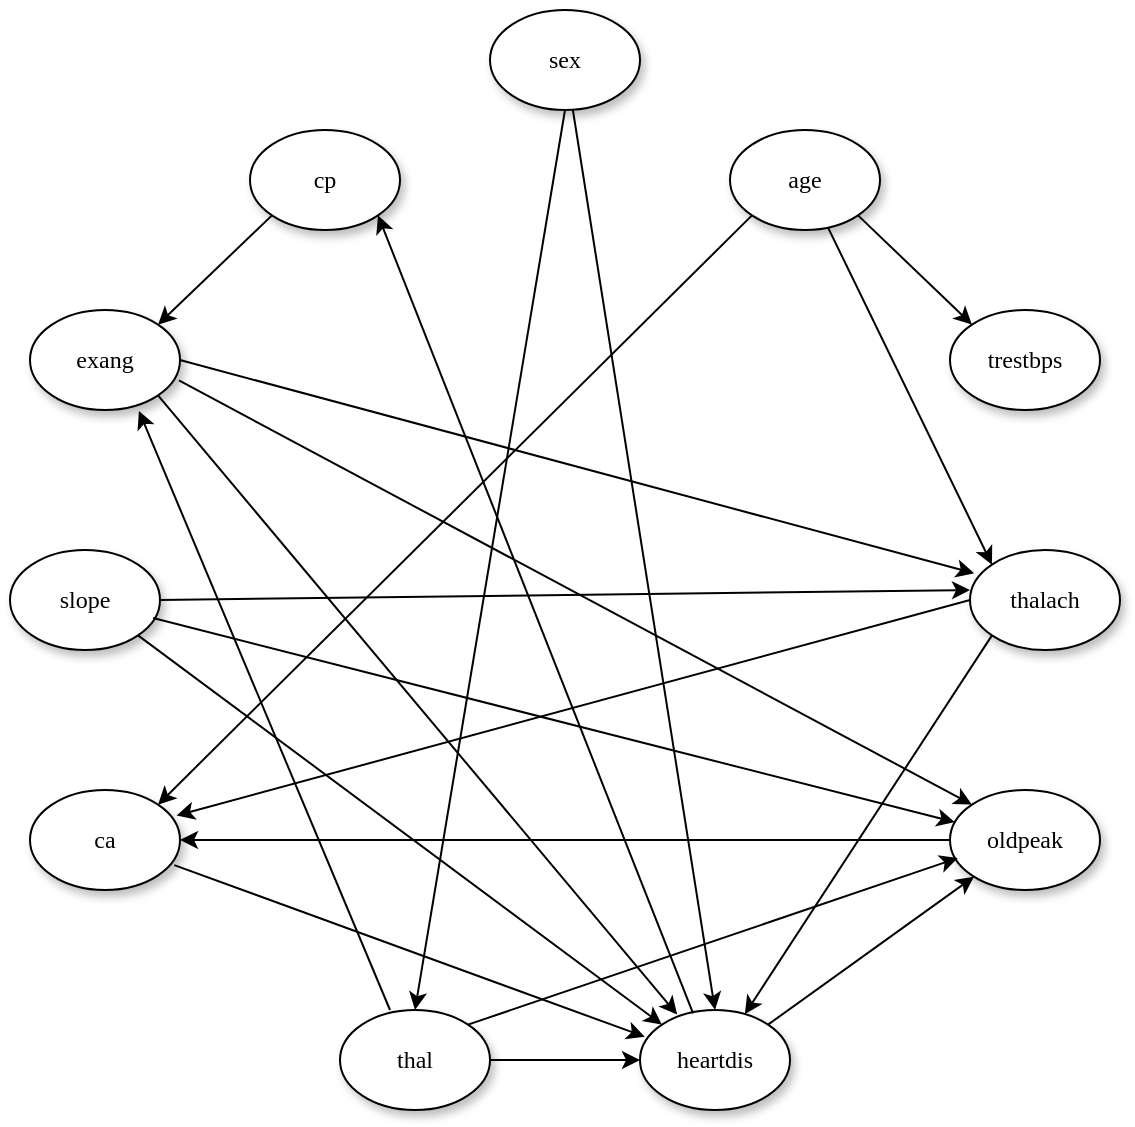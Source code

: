 <mxfile version="21.0.6" type="device"><diagram name="Page-1" id="42789a77-a242-8287-6e28-9cd8cfd52e62"><mxGraphModel dx="1122" dy="606" grid="0" gridSize="10" guides="1" tooltips="1" connect="1" arrows="1" fold="1" page="1" pageScale="1" pageWidth="1100" pageHeight="850" background="none" math="0" shadow="0"><root><mxCell id="0"/><mxCell id="1" parent="0"/><mxCell id="9-PVz-duP1QArUiXDuFB-1" value="heartdis" style="ellipse;whiteSpace=wrap;html=1;rounded=0;shadow=1;comic=0;labelBackgroundColor=none;strokeWidth=1;fontFamily=Verdana;fontSize=12;align=center;" parent="1" vertex="1"><mxGeometry x="515" y="550" width="75" height="50" as="geometry"/></mxCell><mxCell id="9-PVz-duP1QArUiXDuFB-2" value="age" style="ellipse;whiteSpace=wrap;html=1;rounded=0;shadow=1;comic=0;labelBackgroundColor=none;strokeWidth=1;fontFamily=Verdana;fontSize=12;align=center;" parent="1" vertex="1"><mxGeometry x="560" y="110" width="75" height="50" as="geometry"/></mxCell><mxCell id="9-PVz-duP1QArUiXDuFB-4" value="oldpeak" style="ellipse;whiteSpace=wrap;html=1;rounded=0;shadow=1;comic=0;labelBackgroundColor=none;strokeWidth=1;fontFamily=Verdana;fontSize=12;align=center;" parent="1" vertex="1"><mxGeometry x="670" y="440" width="75" height="50" as="geometry"/></mxCell><mxCell id="9-PVz-duP1QArUiXDuFB-6" value="thalach" style="ellipse;whiteSpace=wrap;html=1;rounded=0;shadow=1;comic=0;labelBackgroundColor=none;strokeWidth=1;fontFamily=Verdana;fontSize=12;align=center;" parent="1" vertex="1"><mxGeometry x="680" y="320" width="75" height="50" as="geometry"/></mxCell><mxCell id="9-PVz-duP1QArUiXDuFB-7" value="trestbps" style="ellipse;whiteSpace=wrap;html=1;rounded=0;shadow=1;comic=0;labelBackgroundColor=none;strokeWidth=1;fontFamily=Verdana;fontSize=12;align=center;" parent="1" vertex="1"><mxGeometry x="670" y="200" width="75" height="50" as="geometry"/></mxCell><mxCell id="9-PVz-duP1QArUiXDuFB-9" value="cp" style="ellipse;whiteSpace=wrap;html=1;rounded=0;shadow=1;comic=0;labelBackgroundColor=none;strokeWidth=1;fontFamily=Verdana;fontSize=12;align=center;" parent="1" vertex="1"><mxGeometry x="320" y="110" width="75" height="50" as="geometry"/></mxCell><mxCell id="9-PVz-duP1QArUiXDuFB-10" value="sex" style="ellipse;whiteSpace=wrap;html=1;rounded=0;shadow=1;comic=0;labelBackgroundColor=none;strokeWidth=1;fontFamily=Verdana;fontSize=12;align=center;" parent="1" vertex="1"><mxGeometry x="440" y="50" width="75" height="50" as="geometry"/></mxCell><mxCell id="9-PVz-duP1QArUiXDuFB-11" value="thal" style="ellipse;whiteSpace=wrap;html=1;rounded=0;shadow=1;comic=0;labelBackgroundColor=none;strokeWidth=1;fontFamily=Verdana;fontSize=12;align=center;" parent="1" vertex="1"><mxGeometry x="365" y="550" width="75" height="50" as="geometry"/></mxCell><mxCell id="9-PVz-duP1QArUiXDuFB-12" value="ca" style="ellipse;whiteSpace=wrap;html=1;rounded=0;shadow=1;comic=0;labelBackgroundColor=none;strokeWidth=1;fontFamily=Verdana;fontSize=12;align=center;" parent="1" vertex="1"><mxGeometry x="210" y="440" width="75" height="50" as="geometry"/></mxCell><mxCell id="9-PVz-duP1QArUiXDuFB-13" value="slope" style="ellipse;whiteSpace=wrap;html=1;rounded=0;shadow=1;comic=0;labelBackgroundColor=none;strokeWidth=1;fontFamily=Verdana;fontSize=12;align=center;" parent="1" vertex="1"><mxGeometry x="200" y="320" width="75" height="50" as="geometry"/></mxCell><mxCell id="9-PVz-duP1QArUiXDuFB-14" value="exang" style="ellipse;whiteSpace=wrap;html=1;rounded=0;shadow=1;comic=0;labelBackgroundColor=none;strokeWidth=1;fontFamily=Verdana;fontSize=12;align=center;" parent="1" vertex="1"><mxGeometry x="210" y="200" width="75" height="50" as="geometry"/></mxCell><mxCell id="9-PVz-duP1QArUiXDuFB-37" value="" style="endArrow=classic;html=1;rounded=0;entryX=0.5;entryY=0;entryDx=0;entryDy=0;" parent="1" source="9-PVz-duP1QArUiXDuFB-10" target="9-PVz-duP1QArUiXDuFB-1" edge="1"><mxGeometry width="50" height="50" relative="1" as="geometry"><mxPoint x="478" y="100" as="sourcePoint"/><mxPoint x="550" y="550" as="targetPoint"/></mxGeometry></mxCell><mxCell id="9-PVz-duP1QArUiXDuFB-38" value="" style="endArrow=classic;html=1;rounded=0;exitX=0.5;exitY=1;exitDx=0;exitDy=0;entryX=0.5;entryY=0;entryDx=0;entryDy=0;" parent="1" source="9-PVz-duP1QArUiXDuFB-10" target="9-PVz-duP1QArUiXDuFB-11" edge="1"><mxGeometry width="50" height="50" relative="1" as="geometry"><mxPoint x="488" y="100" as="sourcePoint"/><mxPoint x="553" y="580" as="targetPoint"/></mxGeometry></mxCell><mxCell id="9-PVz-duP1QArUiXDuFB-39" value="" style="endArrow=classic;html=1;rounded=0;exitX=0;exitY=1;exitDx=0;exitDy=0;entryX=1;entryY=0;entryDx=0;entryDy=0;" parent="1" source="9-PVz-duP1QArUiXDuFB-9" target="9-PVz-duP1QArUiXDuFB-14" edge="1"><mxGeometry width="50" height="50" relative="1" as="geometry"><mxPoint x="498" y="110" as="sourcePoint"/><mxPoint x="563" y="590" as="targetPoint"/></mxGeometry></mxCell><mxCell id="9-PVz-duP1QArUiXDuFB-40" value="" style="endArrow=classic;html=1;rounded=0;exitX=1;exitY=1;exitDx=0;exitDy=0;entryX=0;entryY=0;entryDx=0;entryDy=0;" parent="1" source="9-PVz-duP1QArUiXDuFB-2" target="9-PVz-duP1QArUiXDuFB-7" edge="1"><mxGeometry width="50" height="50" relative="1" as="geometry"><mxPoint x="508" y="120" as="sourcePoint"/><mxPoint x="573" y="600" as="targetPoint"/></mxGeometry></mxCell><mxCell id="9-PVz-duP1QArUiXDuFB-41" value="" style="endArrow=classic;html=1;rounded=0;entryX=0;entryY=0;entryDx=0;entryDy=0;" parent="1" source="9-PVz-duP1QArUiXDuFB-2" target="9-PVz-duP1QArUiXDuFB-6" edge="1"><mxGeometry width="50" height="50" relative="1" as="geometry"><mxPoint x="518" y="130" as="sourcePoint"/><mxPoint x="583" y="610" as="targetPoint"/></mxGeometry></mxCell><mxCell id="9-PVz-duP1QArUiXDuFB-42" value="" style="endArrow=classic;html=1;rounded=0;exitX=0;exitY=1;exitDx=0;exitDy=0;entryX=1;entryY=0;entryDx=0;entryDy=0;" parent="1" source="9-PVz-duP1QArUiXDuFB-2" target="9-PVz-duP1QArUiXDuFB-12" edge="1"><mxGeometry width="50" height="50" relative="1" as="geometry"><mxPoint x="578" y="200" as="sourcePoint"/><mxPoint x="500" y="460" as="targetPoint"/></mxGeometry></mxCell><mxCell id="zpYJjnz2vg19xP-sZtyq-1" value="" style="endArrow=classic;html=1;rounded=0;exitX=0.962;exitY=0.751;exitDx=0;exitDy=0;entryX=0.032;entryY=0.268;entryDx=0;entryDy=0;entryPerimeter=0;exitPerimeter=0;" edge="1" parent="1" source="9-PVz-duP1QArUiXDuFB-12" target="9-PVz-duP1QArUiXDuFB-1"><mxGeometry width="50" height="50" relative="1" as="geometry"><mxPoint x="500" y="460" as="sourcePoint"/><mxPoint x="550" y="550" as="targetPoint"/></mxGeometry></mxCell><mxCell id="zpYJjnz2vg19xP-sZtyq-2" value="" style="endArrow=classic;html=1;rounded=0;exitX=1;exitY=1;exitDx=0;exitDy=0;entryX=0.248;entryY=0.046;entryDx=0;entryDy=0;entryPerimeter=0;" edge="1" parent="1" source="9-PVz-duP1QArUiXDuFB-14" target="9-PVz-duP1QArUiXDuFB-1"><mxGeometry width="50" height="50" relative="1" as="geometry"><mxPoint x="460" y="420" as="sourcePoint"/><mxPoint x="540" y="550" as="targetPoint"/></mxGeometry></mxCell><mxCell id="zpYJjnz2vg19xP-sZtyq-4" value="" style="endArrow=classic;html=1;rounded=0;exitX=0;exitY=1;exitDx=0;exitDy=0;" edge="1" parent="1" source="9-PVz-duP1QArUiXDuFB-6" target="9-PVz-duP1QArUiXDuFB-1"><mxGeometry width="50" height="50" relative="1" as="geometry"><mxPoint x="460" y="420" as="sourcePoint"/><mxPoint x="510" y="370" as="targetPoint"/></mxGeometry></mxCell><mxCell id="zpYJjnz2vg19xP-sZtyq-5" value="" style="endArrow=classic;html=1;rounded=0;exitX=1;exitY=0.5;exitDx=0;exitDy=0;entryX=0;entryY=0.5;entryDx=0;entryDy=0;" edge="1" parent="1" source="9-PVz-duP1QArUiXDuFB-11" target="9-PVz-duP1QArUiXDuFB-1"><mxGeometry width="50" height="50" relative="1" as="geometry"><mxPoint x="460" y="420" as="sourcePoint"/><mxPoint x="510" y="370" as="targetPoint"/></mxGeometry></mxCell><mxCell id="zpYJjnz2vg19xP-sZtyq-7" value="" style="endArrow=classic;html=1;rounded=0;exitX=1;exitY=1;exitDx=0;exitDy=0;entryX=0;entryY=0;entryDx=0;entryDy=0;" edge="1" parent="1" source="9-PVz-duP1QArUiXDuFB-13" target="9-PVz-duP1QArUiXDuFB-1"><mxGeometry width="50" height="50" relative="1" as="geometry"><mxPoint x="380" y="390" as="sourcePoint"/><mxPoint x="430" y="340" as="targetPoint"/></mxGeometry></mxCell><mxCell id="zpYJjnz2vg19xP-sZtyq-8" value="" style="endArrow=classic;html=1;rounded=0;exitX=1;exitY=0;exitDx=0;exitDy=0;entryX=0.052;entryY=0.68;entryDx=0;entryDy=0;entryPerimeter=0;" edge="1" parent="1" source="9-PVz-duP1QArUiXDuFB-11" target="9-PVz-duP1QArUiXDuFB-4"><mxGeometry width="50" height="50" relative="1" as="geometry"><mxPoint x="380" y="390" as="sourcePoint"/><mxPoint x="430" y="340" as="targetPoint"/></mxGeometry></mxCell><mxCell id="zpYJjnz2vg19xP-sZtyq-9" value="" style="endArrow=classic;html=1;rounded=0;entryX=0.726;entryY=1.009;entryDx=0;entryDy=0;entryPerimeter=0;" edge="1" parent="1" target="9-PVz-duP1QArUiXDuFB-14"><mxGeometry width="50" height="50" relative="1" as="geometry"><mxPoint x="390" y="550" as="sourcePoint"/><mxPoint x="430" y="340" as="targetPoint"/></mxGeometry></mxCell><mxCell id="zpYJjnz2vg19xP-sZtyq-10" value="" style="endArrow=classic;html=1;rounded=0;exitX=0;exitY=0.5;exitDx=0;exitDy=0;entryX=0.977;entryY=0.256;entryDx=0;entryDy=0;entryPerimeter=0;" edge="1" parent="1" source="9-PVz-duP1QArUiXDuFB-6" target="9-PVz-duP1QArUiXDuFB-12"><mxGeometry width="50" height="50" relative="1" as="geometry"><mxPoint x="380" y="390" as="sourcePoint"/><mxPoint x="430" y="340" as="targetPoint"/></mxGeometry></mxCell><mxCell id="zpYJjnz2vg19xP-sZtyq-11" value="" style="endArrow=classic;html=1;rounded=0;exitX=0;exitY=0.5;exitDx=0;exitDy=0;entryX=1;entryY=0.5;entryDx=0;entryDy=0;" edge="1" parent="1" source="9-PVz-duP1QArUiXDuFB-4" target="9-PVz-duP1QArUiXDuFB-12"><mxGeometry width="50" height="50" relative="1" as="geometry"><mxPoint x="380" y="390" as="sourcePoint"/><mxPoint x="430" y="340" as="targetPoint"/></mxGeometry></mxCell><mxCell id="zpYJjnz2vg19xP-sZtyq-12" value="" style="endArrow=classic;html=1;rounded=0;exitX=0.954;exitY=0.68;exitDx=0;exitDy=0;exitPerimeter=0;" edge="1" parent="1" source="9-PVz-duP1QArUiXDuFB-13" target="9-PVz-duP1QArUiXDuFB-4"><mxGeometry width="50" height="50" relative="1" as="geometry"><mxPoint x="380" y="390" as="sourcePoint"/><mxPoint x="430" y="340" as="targetPoint"/></mxGeometry></mxCell><mxCell id="zpYJjnz2vg19xP-sZtyq-13" value="" style="endArrow=classic;html=1;rounded=0;exitX=0.993;exitY=0.704;exitDx=0;exitDy=0;exitPerimeter=0;entryX=0;entryY=0;entryDx=0;entryDy=0;" edge="1" parent="1" source="9-PVz-duP1QArUiXDuFB-14" target="9-PVz-duP1QArUiXDuFB-4"><mxGeometry width="50" height="50" relative="1" as="geometry"><mxPoint x="380" y="390" as="sourcePoint"/><mxPoint x="430" y="340" as="targetPoint"/></mxGeometry></mxCell><mxCell id="zpYJjnz2vg19xP-sZtyq-14" value="" style="endArrow=classic;html=1;rounded=0;exitX=1;exitY=0.5;exitDx=0;exitDy=0;" edge="1" parent="1" source="9-PVz-duP1QArUiXDuFB-13"><mxGeometry width="50" height="50" relative="1" as="geometry"><mxPoint x="380" y="390" as="sourcePoint"/><mxPoint x="680" y="340" as="targetPoint"/></mxGeometry></mxCell><mxCell id="zpYJjnz2vg19xP-sZtyq-15" value="" style="endArrow=classic;html=1;rounded=0;exitX=1;exitY=0.5;exitDx=0;exitDy=0;entryX=0.028;entryY=0.233;entryDx=0;entryDy=0;entryPerimeter=0;" edge="1" parent="1" source="9-PVz-duP1QArUiXDuFB-14" target="9-PVz-duP1QArUiXDuFB-6"><mxGeometry width="50" height="50" relative="1" as="geometry"><mxPoint x="380" y="390" as="sourcePoint"/><mxPoint x="430" y="340" as="targetPoint"/></mxGeometry></mxCell><mxCell id="zpYJjnz2vg19xP-sZtyq-17" value="" style="endArrow=classic;html=1;rounded=0;exitX=1;exitY=0;exitDx=0;exitDy=0;" edge="1" parent="1" source="9-PVz-duP1QArUiXDuFB-1" target="9-PVz-duP1QArUiXDuFB-4"><mxGeometry width="50" height="50" relative="1" as="geometry"><mxPoint x="520" y="500" as="sourcePoint"/><mxPoint x="570" y="450" as="targetPoint"/></mxGeometry></mxCell><mxCell id="zpYJjnz2vg19xP-sZtyq-18" value="" style="endArrow=classic;html=1;rounded=0;exitX=0.354;exitY=0.033;exitDx=0;exitDy=0;exitPerimeter=0;entryX=1;entryY=1;entryDx=0;entryDy=0;" edge="1" parent="1" source="9-PVz-duP1QArUiXDuFB-1" target="9-PVz-duP1QArUiXDuFB-9"><mxGeometry width="50" height="50" relative="1" as="geometry"><mxPoint x="270" y="340" as="sourcePoint"/><mxPoint x="320" y="290" as="targetPoint"/></mxGeometry></mxCell></root></mxGraphModel></diagram></mxfile>